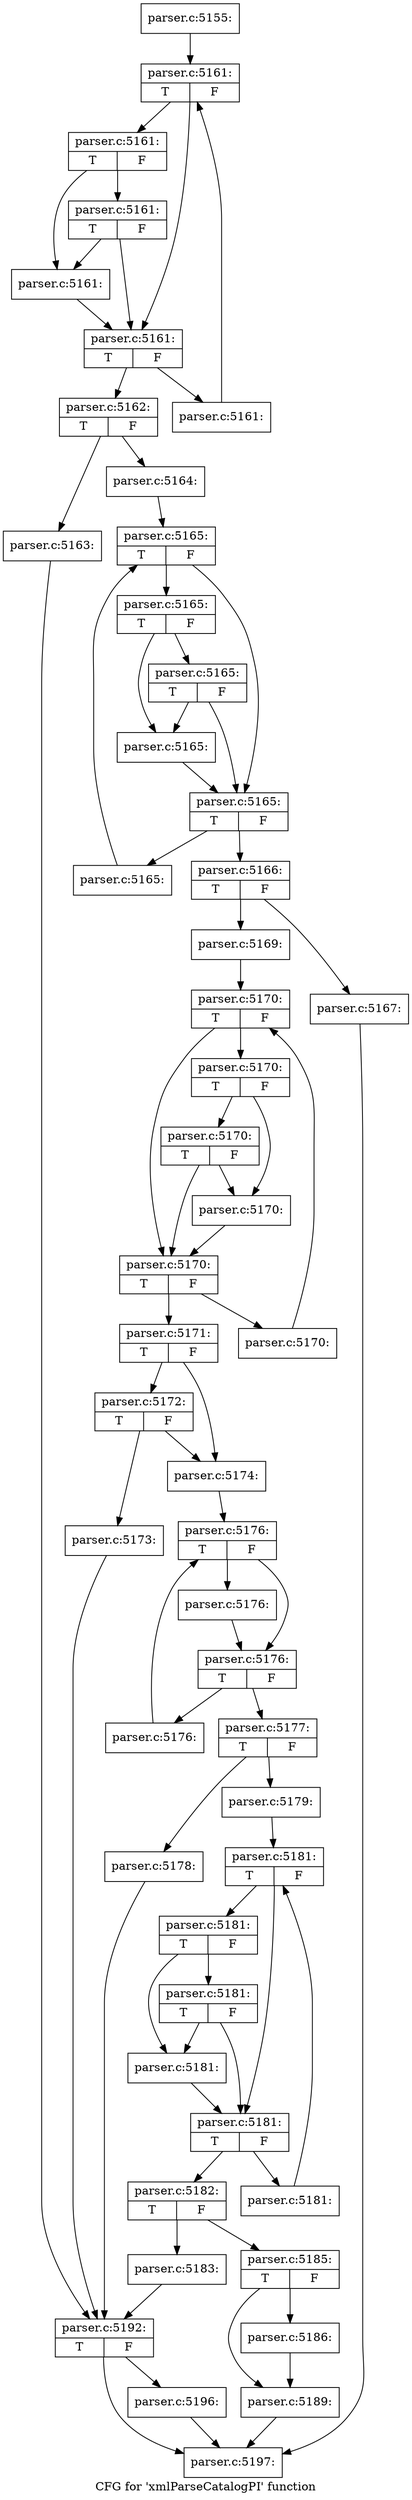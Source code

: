 digraph "CFG for 'xmlParseCatalogPI' function" {
	label="CFG for 'xmlParseCatalogPI' function";

	Node0x4b33300 [shape=record,label="{parser.c:5155:}"];
	Node0x4b33300 -> Node0x4b37ee0;
	Node0x4b37ee0 [shape=record,label="{parser.c:5161:|{<s0>T|<s1>F}}"];
	Node0x4b37ee0 -> Node0x4b38180;
	Node0x4b37ee0 -> Node0x4b38220;
	Node0x4b38220 [shape=record,label="{parser.c:5161:|{<s0>T|<s1>F}}"];
	Node0x4b38220 -> Node0x4b38480;
	Node0x4b38220 -> Node0x4b381d0;
	Node0x4b38480 [shape=record,label="{parser.c:5161:|{<s0>T|<s1>F}}"];
	Node0x4b38480 -> Node0x4b38180;
	Node0x4b38480 -> Node0x4b381d0;
	Node0x4b381d0 [shape=record,label="{parser.c:5161:}"];
	Node0x4b381d0 -> Node0x4b38180;
	Node0x4b38180 [shape=record,label="{parser.c:5161:|{<s0>T|<s1>F}}"];
	Node0x4b38180 -> Node0x4b388b0;
	Node0x4b38180 -> Node0x4b38100;
	Node0x4b388b0 [shape=record,label="{parser.c:5161:}"];
	Node0x4b388b0 -> Node0x4b37ee0;
	Node0x4b38100 [shape=record,label="{parser.c:5162:|{<s0>T|<s1>F}}"];
	Node0x4b38100 -> Node0x4b38ea0;
	Node0x4b38100 -> Node0x4b38ef0;
	Node0x4b38ea0 [shape=record,label="{parser.c:5163:}"];
	Node0x4b38ea0 -> Node0x4b39830;
	Node0x4b38ef0 [shape=record,label="{parser.c:5164:}"];
	Node0x4b38ef0 -> Node0x4b393a0;
	Node0x4b393a0 [shape=record,label="{parser.c:5165:|{<s0>T|<s1>F}}"];
	Node0x4b393a0 -> Node0x4b39550;
	Node0x4b393a0 -> Node0x4b395f0;
	Node0x4b395f0 [shape=record,label="{parser.c:5165:|{<s0>T|<s1>F}}"];
	Node0x4b395f0 -> Node0x4b3a720;
	Node0x4b395f0 -> Node0x4b395a0;
	Node0x4b3a720 [shape=record,label="{parser.c:5165:|{<s0>T|<s1>F}}"];
	Node0x4b3a720 -> Node0x4b39550;
	Node0x4b3a720 -> Node0x4b395a0;
	Node0x4b395a0 [shape=record,label="{parser.c:5165:}"];
	Node0x4b395a0 -> Node0x4b39550;
	Node0x4b39550 [shape=record,label="{parser.c:5165:|{<s0>T|<s1>F}}"];
	Node0x4b39550 -> Node0x4b3ab50;
	Node0x4b39550 -> Node0x4b39a00;
	Node0x4b3ab50 [shape=record,label="{parser.c:5165:}"];
	Node0x4b3ab50 -> Node0x4b393a0;
	Node0x4b39a00 [shape=record,label="{parser.c:5166:|{<s0>T|<s1>F}}"];
	Node0x4b39a00 -> Node0x4b3b110;
	Node0x4b39a00 -> Node0x4b3b160;
	Node0x4b3b110 [shape=record,label="{parser.c:5167:}"];
	Node0x4b3b110 -> Node0x4b411b0;
	Node0x4b3b160 [shape=record,label="{parser.c:5169:}"];
	Node0x4b3b160 -> Node0x4b3b830;
	Node0x4b3b830 [shape=record,label="{parser.c:5170:|{<s0>T|<s1>F}}"];
	Node0x4b3b830 -> Node0x4b3bad0;
	Node0x4b3b830 -> Node0x4b3bb70;
	Node0x4b3bb70 [shape=record,label="{parser.c:5170:|{<s0>T|<s1>F}}"];
	Node0x4b3bb70 -> Node0x4b3bdd0;
	Node0x4b3bb70 -> Node0x4b3bb20;
	Node0x4b3bdd0 [shape=record,label="{parser.c:5170:|{<s0>T|<s1>F}}"];
	Node0x4b3bdd0 -> Node0x4b3bad0;
	Node0x4b3bdd0 -> Node0x4b3bb20;
	Node0x4b3bb20 [shape=record,label="{parser.c:5170:}"];
	Node0x4b3bb20 -> Node0x4b3bad0;
	Node0x4b3bad0 [shape=record,label="{parser.c:5170:|{<s0>T|<s1>F}}"];
	Node0x4b3bad0 -> Node0x4b3c200;
	Node0x4b3bad0 -> Node0x4b3ba50;
	Node0x4b3c200 [shape=record,label="{parser.c:5170:}"];
	Node0x4b3c200 -> Node0x4b3b830;
	Node0x4b3ba50 [shape=record,label="{parser.c:5171:|{<s0>T|<s1>F}}"];
	Node0x4b3ba50 -> Node0x4b3ca90;
	Node0x4b3ba50 -> Node0x4b3ca40;
	Node0x4b3ca90 [shape=record,label="{parser.c:5172:|{<s0>T|<s1>F}}"];
	Node0x4b3ca90 -> Node0x4b3c9f0;
	Node0x4b3ca90 -> Node0x4b3ca40;
	Node0x4b3c9f0 [shape=record,label="{parser.c:5173:}"];
	Node0x4b3c9f0 -> Node0x4b39830;
	Node0x4b3ca40 [shape=record,label="{parser.c:5174:}"];
	Node0x4b3ca40 -> Node0x4b3d430;
	Node0x4b3d430 [shape=record,label="{parser.c:5176:|{<s0>T|<s1>F}}"];
	Node0x4b3d430 -> Node0x4b3d720;
	Node0x4b3d430 -> Node0x4b3d6d0;
	Node0x4b3d720 [shape=record,label="{parser.c:5176:}"];
	Node0x4b3d720 -> Node0x4b3d6d0;
	Node0x4b3d6d0 [shape=record,label="{parser.c:5176:|{<s0>T|<s1>F}}"];
	Node0x4b3d6d0 -> Node0x4b3de20;
	Node0x4b3d6d0 -> Node0x4b3d650;
	Node0x4b3de20 [shape=record,label="{parser.c:5176:}"];
	Node0x4b3de20 -> Node0x4b3d430;
	Node0x4b3d650 [shape=record,label="{parser.c:5177:|{<s0>T|<s1>F}}"];
	Node0x4b3d650 -> Node0x4b3e140;
	Node0x4b3d650 -> Node0x4b3e190;
	Node0x4b3e140 [shape=record,label="{parser.c:5178:}"];
	Node0x4b3e140 -> Node0x4b39830;
	Node0x4b3e190 [shape=record,label="{parser.c:5179:}"];
	Node0x4b3e190 -> Node0x4b3ecc0;
	Node0x4b3ecc0 [shape=record,label="{parser.c:5181:|{<s0>T|<s1>F}}"];
	Node0x4b3ecc0 -> Node0x4b3ef60;
	Node0x4b3ecc0 -> Node0x4b3f000;
	Node0x4b3f000 [shape=record,label="{parser.c:5181:|{<s0>T|<s1>F}}"];
	Node0x4b3f000 -> Node0x4b3f260;
	Node0x4b3f000 -> Node0x4b3efb0;
	Node0x4b3f260 [shape=record,label="{parser.c:5181:|{<s0>T|<s1>F}}"];
	Node0x4b3f260 -> Node0x4b3ef60;
	Node0x4b3f260 -> Node0x4b3efb0;
	Node0x4b3efb0 [shape=record,label="{parser.c:5181:}"];
	Node0x4b3efb0 -> Node0x4b3ef60;
	Node0x4b3ef60 [shape=record,label="{parser.c:5181:|{<s0>T|<s1>F}}"];
	Node0x4b3ef60 -> Node0x4b3f690;
	Node0x4b3ef60 -> Node0x4b3eee0;
	Node0x4b3f690 [shape=record,label="{parser.c:5181:}"];
	Node0x4b3f690 -> Node0x4b3ecc0;
	Node0x4b3eee0 [shape=record,label="{parser.c:5182:|{<s0>T|<s1>F}}"];
	Node0x4b3eee0 -> Node0x4b3fc80;
	Node0x4b3eee0 -> Node0x4b3fcd0;
	Node0x4b3fc80 [shape=record,label="{parser.c:5183:}"];
	Node0x4b3fc80 -> Node0x4b39830;
	Node0x4b3fcd0 [shape=record,label="{parser.c:5185:|{<s0>T|<s1>F}}"];
	Node0x4b3fcd0 -> Node0x4b40170;
	Node0x4b3fcd0 -> Node0x4b401c0;
	Node0x4b40170 [shape=record,label="{parser.c:5186:}"];
	Node0x4b40170 -> Node0x4b401c0;
	Node0x4b401c0 [shape=record,label="{parser.c:5189:}"];
	Node0x4b401c0 -> Node0x4b411b0;
	Node0x4b39830 [shape=record,label="{parser.c:5192:|{<s0>T|<s1>F}}"];
	Node0x4b39830 -> Node0x4b40e80;
	Node0x4b39830 -> Node0x4b411b0;
	Node0x4b40e80 [shape=record,label="{parser.c:5196:}"];
	Node0x4b40e80 -> Node0x4b411b0;
	Node0x4b411b0 [shape=record,label="{parser.c:5197:}"];
}
